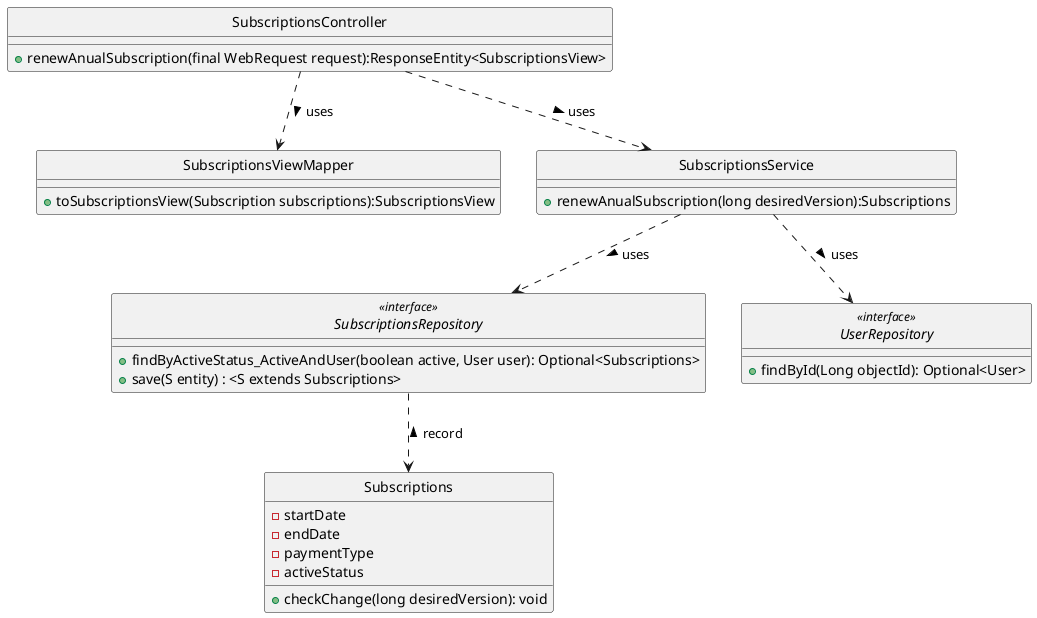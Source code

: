 @startuml
'https://plantuml.com/class-diagram
hide circle
class SubscriptionsRepository <<interface>>
class UserRepository <<interface>>


class Subscriptions {
    -startDate
    -endDate
    -paymentType
    -activeStatus
    +checkChange(long desiredVersion): void
}



class SubscriptionsViewMapper{
    +toSubscriptionsView(Subscription subscriptions):SubscriptionsView
}
class SubscriptionsController{
    +renewAnualSubscription(final WebRequest request):ResponseEntity<SubscriptionsView>
    }
class SubscriptionsService{
 +renewAnualSubscription(long desiredVersion):Subscriptions

}


interface UserRepository
{
+findById(Long objectId): Optional<User>
}


interface SubscriptionsRepository
{
+findByActiveStatus_ActiveAndUser(boolean active, User user): Optional<Subscriptions>
+save(S entity) : <S extends Subscriptions>
}



SubscriptionsController ..> SubscriptionsService: uses >
SubscriptionsService ..> SubscriptionsRepository: uses >
SubscriptionsService ..> UserRepository: uses >
SubscriptionsRepository ..> Subscriptions: < record
SubscriptionsController ..>SubscriptionsViewMapper: uses >
@enduml


